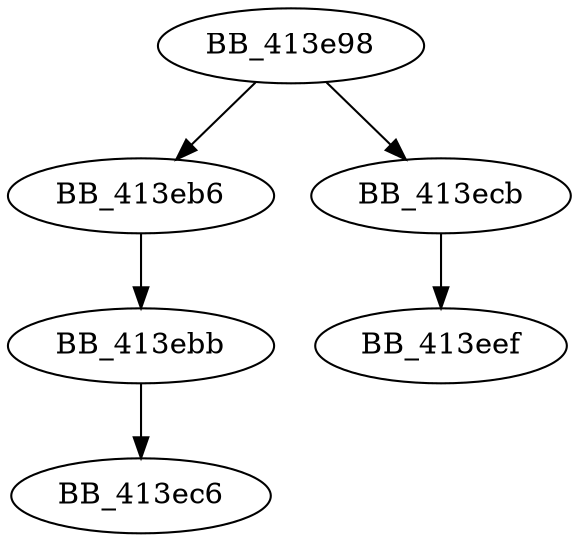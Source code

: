 DiGraph __vscprintf_helper{
BB_413e98->BB_413eb6
BB_413e98->BB_413ecb
BB_413eb6->BB_413ebb
BB_413ebb->BB_413ec6
BB_413ecb->BB_413eef
}
